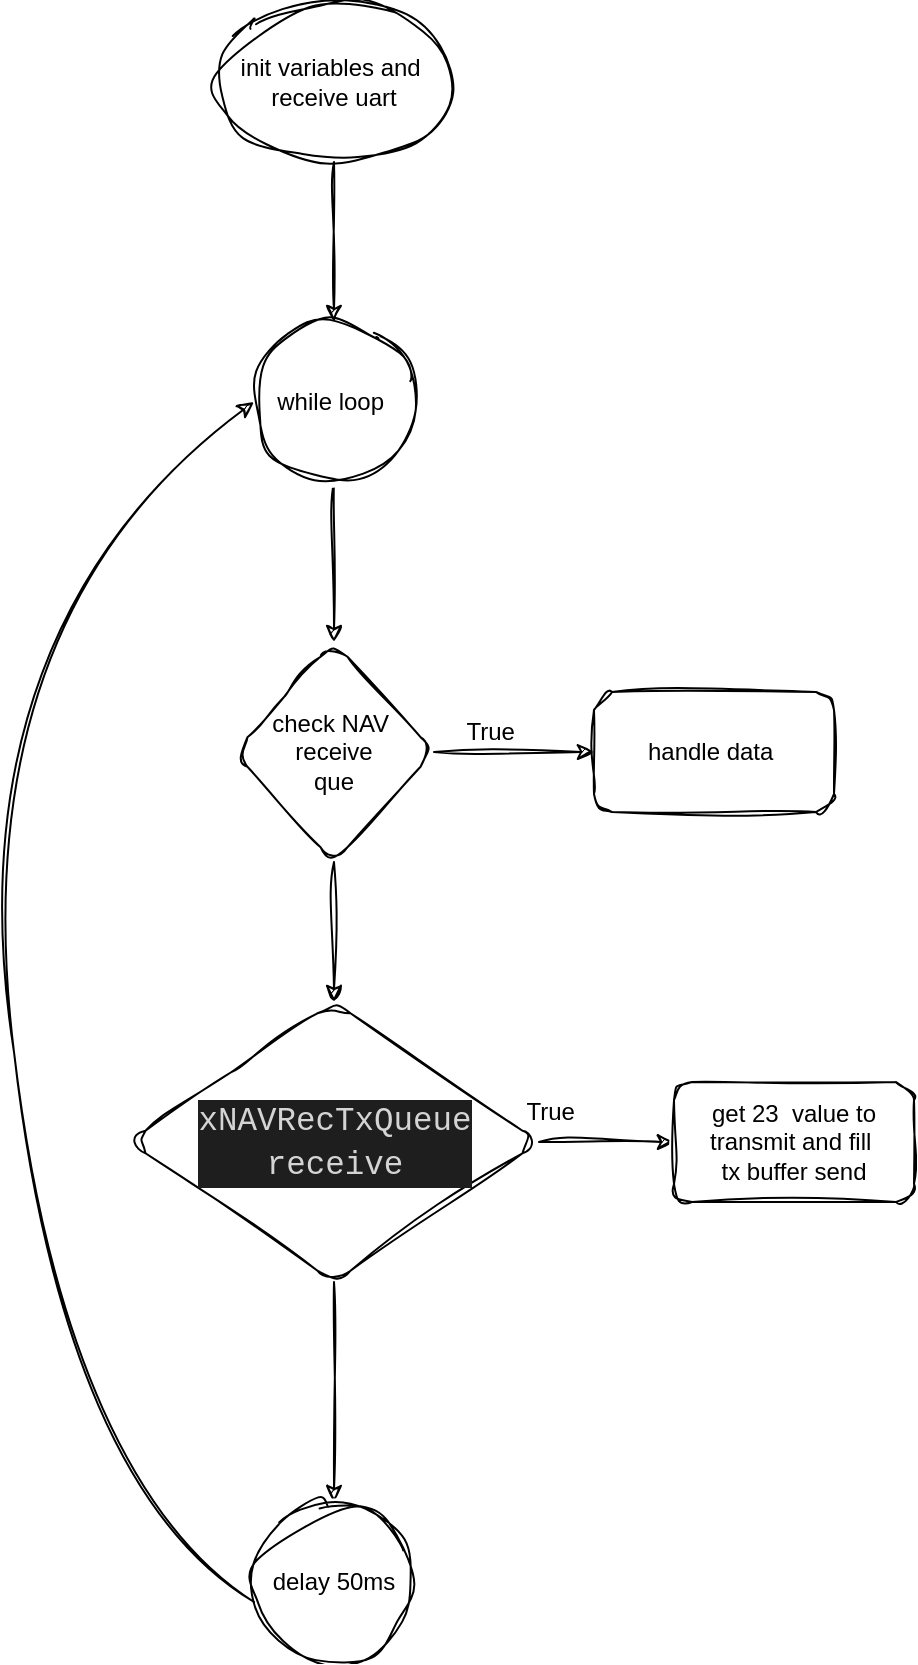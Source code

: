 <mxfile>
    <diagram id="zDDg9ZZnR86gGJsq_2EV" name="Page-1">
        <mxGraphModel dx="1218" dy="816" grid="1" gridSize="10" guides="1" tooltips="1" connect="1" arrows="1" fold="1" page="1" pageScale="1" pageWidth="850" pageHeight="1100" background="none" math="0" shadow="0">
            <root>
                <mxCell id="0"/>
                <mxCell id="1" parent="0"/>
                <mxCell id="4" value="" style="edgeStyle=none;html=1;sketch=1;curveFitting=1;jiggle=2;" edge="1" parent="1" source="2" target="3">
                    <mxGeometry relative="1" as="geometry"/>
                </mxCell>
                <mxCell id="2" value="init variables and&amp;nbsp;&lt;br&gt;receive uart" style="ellipse;whiteSpace=wrap;html=1;rounded=1;sketch=1;curveFitting=1;jiggle=2;" vertex="1" parent="1">
                    <mxGeometry x="120" y="30" width="120" height="80" as="geometry"/>
                </mxCell>
                <mxCell id="8" value="" style="edgeStyle=none;html=1;sketch=1;curveFitting=1;jiggle=2;" edge="1" parent="1" source="3" target="7">
                    <mxGeometry relative="1" as="geometry"/>
                </mxCell>
                <mxCell id="3" value="while loop&amp;nbsp;" style="ellipse;whiteSpace=wrap;html=1;rounded=1;sketch=1;curveFitting=1;jiggle=2;" vertex="1" parent="1">
                    <mxGeometry x="140" y="190" width="80" height="80" as="geometry"/>
                </mxCell>
                <mxCell id="10" value="" style="edgeStyle=none;html=1;sketch=1;curveFitting=1;jiggle=2;" edge="1" parent="1" source="7">
                    <mxGeometry relative="1" as="geometry">
                        <mxPoint x="310" y="405" as="targetPoint"/>
                    </mxGeometry>
                </mxCell>
                <mxCell id="16" value="" style="edgeStyle=none;html=1;sketch=1;curveFitting=1;jiggle=2;" edge="1" parent="1" source="7" target="15">
                    <mxGeometry relative="1" as="geometry"/>
                </mxCell>
                <mxCell id="7" value="check NAV&amp;nbsp;&lt;br&gt;receive&lt;br&gt;que" style="rhombus;whiteSpace=wrap;html=1;rounded=1;sketch=1;curveFitting=1;jiggle=2;" vertex="1" parent="1">
                    <mxGeometry x="130" y="350" width="100" height="110" as="geometry"/>
                </mxCell>
                <mxCell id="11" value="True&amp;nbsp;" style="text;html=1;strokeColor=none;fillColor=none;align=center;verticalAlign=middle;whiteSpace=wrap;rounded=1;sketch=1;curveFitting=1;jiggle=2;" vertex="1" parent="1">
                    <mxGeometry x="230" y="380" width="60" height="30" as="geometry"/>
                </mxCell>
                <mxCell id="14" value="handle data&amp;nbsp;" style="rounded=1;whiteSpace=wrap;html=1;sketch=1;curveFitting=1;jiggle=2;" vertex="1" parent="1">
                    <mxGeometry x="310" y="375" width="120" height="60" as="geometry"/>
                </mxCell>
                <mxCell id="18" value="" style="edgeStyle=none;html=1;sketch=1;curveFitting=1;jiggle=2;" edge="1" parent="1" source="15" target="17">
                    <mxGeometry relative="1" as="geometry"/>
                </mxCell>
                <mxCell id="21" value="" style="edgeStyle=none;html=1;sketch=1;curveFitting=1;jiggle=2;" edge="1" parent="1" source="15" target="20">
                    <mxGeometry relative="1" as="geometry"/>
                </mxCell>
                <mxCell id="15" value="&lt;div style=&quot;color: rgb(212, 212, 212); background-color: rgb(30, 30, 30); font-family: Consolas, &amp;quot;Courier New&amp;quot;, monospace; font-size: 16.264px; line-height: 22px;&quot;&gt;xNAVRecTxQueue&lt;br&gt;receive&lt;/div&gt;" style="rhombus;whiteSpace=wrap;html=1;rounded=1;sketch=1;curveFitting=1;jiggle=2;" vertex="1" parent="1">
                    <mxGeometry x="77.5" y="530" width="205" height="140" as="geometry"/>
                </mxCell>
                <mxCell id="17" value="get 23&amp;nbsp; value to transmit and fill&amp;nbsp;&lt;br&gt;tx buffer send" style="whiteSpace=wrap;html=1;rounded=1;sketch=1;curveFitting=1;jiggle=2;" vertex="1" parent="1">
                    <mxGeometry x="350" y="570" width="120" height="60" as="geometry"/>
                </mxCell>
                <mxCell id="19" value="True&amp;nbsp;" style="text;html=1;strokeColor=none;fillColor=none;align=center;verticalAlign=middle;whiteSpace=wrap;rounded=1;sketch=1;curveFitting=1;jiggle=2;" vertex="1" parent="1">
                    <mxGeometry x="260" y="570" width="60" height="30" as="geometry"/>
                </mxCell>
                <mxCell id="20" value="delay 50ms" style="ellipse;whiteSpace=wrap;html=1;rounded=1;sketch=1;curveFitting=1;jiggle=2;" vertex="1" parent="1">
                    <mxGeometry x="140" y="780" width="80" height="80" as="geometry"/>
                </mxCell>
                <mxCell id="22" value="" style="curved=1;endArrow=classic;html=1;entryX=0;entryY=0.5;entryDx=0;entryDy=0;sketch=1;curveFitting=1;jiggle=2;" edge="1" parent="1" target="3">
                    <mxGeometry width="50" height="50" relative="1" as="geometry">
                        <mxPoint x="140" y="830" as="sourcePoint"/>
                        <mxPoint x="140" y="780" as="targetPoint"/>
                        <Array as="points">
                            <mxPoint x="140" y="830"/>
                            <mxPoint x="50" y="770"/>
                            <mxPoint x="-10" y="340"/>
                        </Array>
                    </mxGeometry>
                </mxCell>
            </root>
        </mxGraphModel>
    </diagram>
</mxfile>